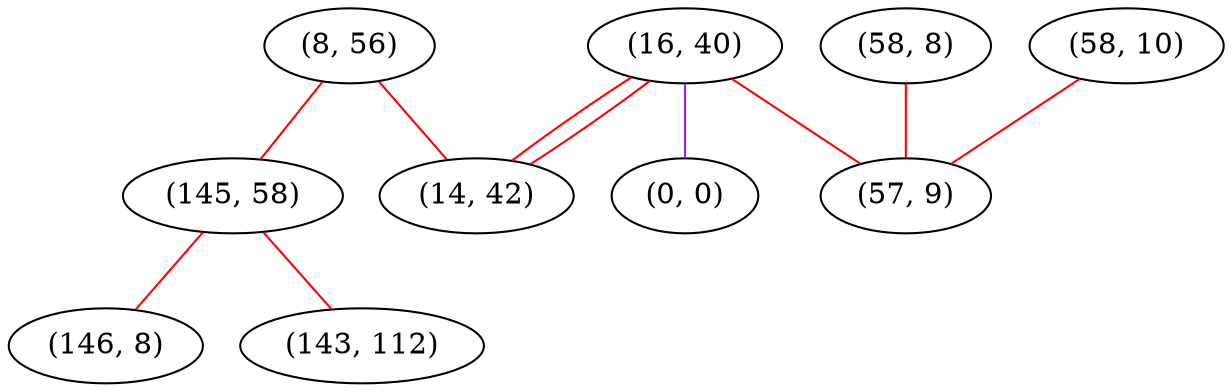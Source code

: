 graph "" {
"(8, 56)";
"(16, 40)";
"(0, 0)";
"(58, 8)";
"(14, 42)";
"(58, 10)";
"(145, 58)";
"(146, 8)";
"(143, 112)";
"(57, 9)";
"(8, 56)" -- "(145, 58)"  [color=red, key=0, weight=1];
"(8, 56)" -- "(14, 42)"  [color=red, key=0, weight=1];
"(16, 40)" -- "(14, 42)"  [color=red, key=0, weight=1];
"(16, 40)" -- "(14, 42)"  [color=red, key=1, weight=1];
"(16, 40)" -- "(57, 9)"  [color=red, key=0, weight=1];
"(16, 40)" -- "(0, 0)"  [color=purple, key=0, weight=4];
"(58, 8)" -- "(57, 9)"  [color=red, key=0, weight=1];
"(58, 10)" -- "(57, 9)"  [color=red, key=0, weight=1];
"(145, 58)" -- "(146, 8)"  [color=red, key=0, weight=1];
"(145, 58)" -- "(143, 112)"  [color=red, key=0, weight=1];
}
